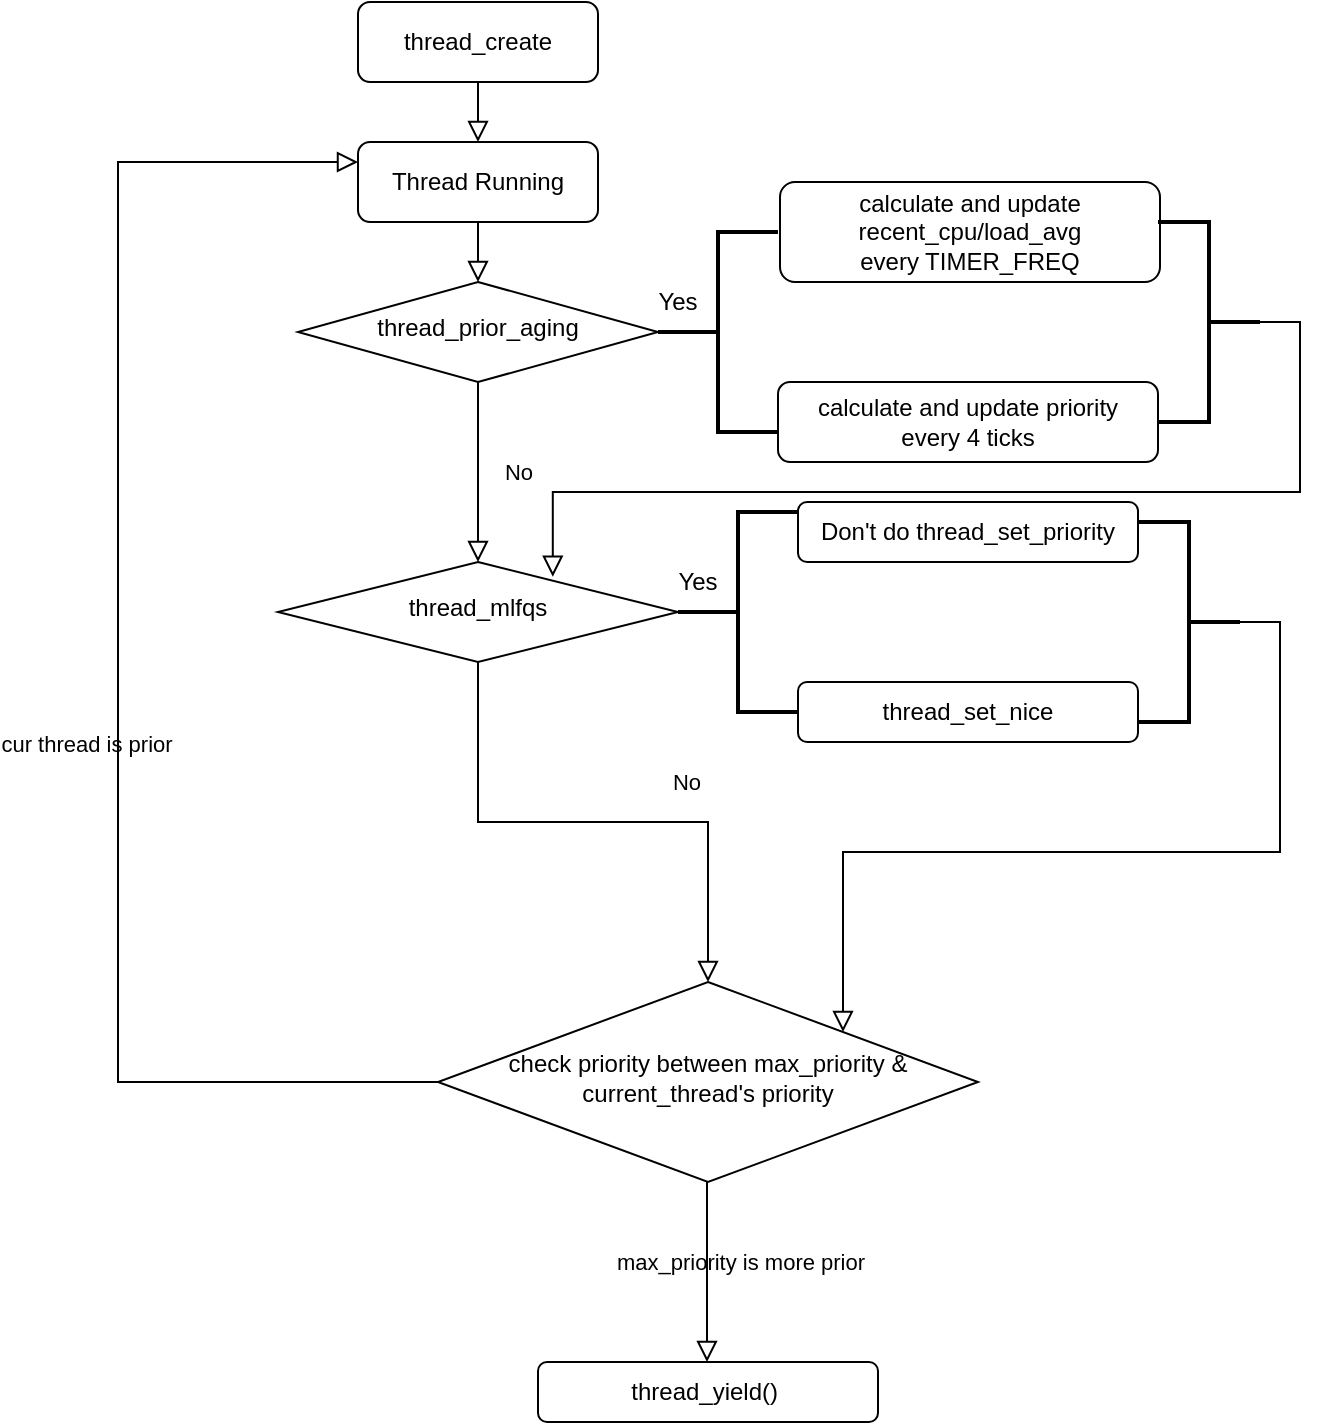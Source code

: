 <mxfile version="13.11.0" type="device"><diagram id="C5RBs43oDa-KdzZeNtuy" name="Page-1"><mxGraphModel dx="1303" dy="782" grid="1" gridSize="10" guides="1" tooltips="1" connect="1" arrows="1" fold="1" page="1" pageScale="1" pageWidth="827" pageHeight="1169" math="0" shadow="0"><root><mxCell id="WIyWlLk6GJQsqaUBKTNV-0"/><mxCell id="WIyWlLk6GJQsqaUBKTNV-1" parent="WIyWlLk6GJQsqaUBKTNV-0"/><mxCell id="WIyWlLk6GJQsqaUBKTNV-2" value="" style="rounded=0;html=1;jettySize=auto;orthogonalLoop=1;fontSize=11;endArrow=block;endFill=0;endSize=8;strokeWidth=1;shadow=0;labelBackgroundColor=none;edgeStyle=orthogonalEdgeStyle;" parent="WIyWlLk6GJQsqaUBKTNV-1" source="WIyWlLk6GJQsqaUBKTNV-3" target="WIyWlLk6GJQsqaUBKTNV-6" edge="1"><mxGeometry relative="1" as="geometry"/></mxCell><mxCell id="WIyWlLk6GJQsqaUBKTNV-3" value="Thread Running" style="rounded=1;whiteSpace=wrap;html=1;fontSize=12;glass=0;strokeWidth=1;shadow=0;" parent="WIyWlLk6GJQsqaUBKTNV-1" vertex="1"><mxGeometry x="260" y="130" width="120" height="40" as="geometry"/></mxCell><mxCell id="WIyWlLk6GJQsqaUBKTNV-4" value="No" style="rounded=0;html=1;jettySize=auto;orthogonalLoop=1;fontSize=11;endArrow=block;endFill=0;endSize=8;strokeWidth=1;shadow=0;labelBackgroundColor=none;edgeStyle=orthogonalEdgeStyle;" parent="WIyWlLk6GJQsqaUBKTNV-1" source="WIyWlLk6GJQsqaUBKTNV-6" target="WIyWlLk6GJQsqaUBKTNV-10" edge="1"><mxGeometry y="20" relative="1" as="geometry"><mxPoint as="offset"/></mxGeometry></mxCell><mxCell id="WIyWlLk6GJQsqaUBKTNV-6" value="thread_prior_aging" style="rhombus;whiteSpace=wrap;html=1;shadow=0;fontFamily=Helvetica;fontSize=12;align=center;strokeWidth=1;spacing=6;spacingTop=-4;" parent="WIyWlLk6GJQsqaUBKTNV-1" vertex="1"><mxGeometry x="230" y="200" width="180" height="50" as="geometry"/></mxCell><mxCell id="WIyWlLk6GJQsqaUBKTNV-7" value="calculate and update recent_cpu/load_avg&lt;br&gt;every TIMER_FREQ" style="rounded=1;whiteSpace=wrap;html=1;fontSize=12;glass=0;strokeWidth=1;shadow=0;" parent="WIyWlLk6GJQsqaUBKTNV-1" vertex="1"><mxGeometry x="471" y="150" width="190" height="50" as="geometry"/></mxCell><mxCell id="WIyWlLk6GJQsqaUBKTNV-8" value="No" style="rounded=0;html=1;jettySize=auto;orthogonalLoop=1;fontSize=11;endArrow=block;endFill=0;endSize=8;strokeWidth=1;shadow=0;labelBackgroundColor=none;edgeStyle=orthogonalEdgeStyle;entryX=0.5;entryY=0;entryDx=0;entryDy=0;" parent="WIyWlLk6GJQsqaUBKTNV-1" source="WIyWlLk6GJQsqaUBKTNV-10" target="HkyUETE2-J_K2iCRa9mg-22" edge="1"><mxGeometry x="0.333" y="20" relative="1" as="geometry"><mxPoint as="offset"/><mxPoint x="400" y="550" as="targetPoint"/></mxGeometry></mxCell><mxCell id="WIyWlLk6GJQsqaUBKTNV-10" value="thread_mlfqs" style="rhombus;whiteSpace=wrap;html=1;shadow=0;fontFamily=Helvetica;fontSize=12;align=center;strokeWidth=1;spacing=6;spacingTop=-4;" parent="WIyWlLk6GJQsqaUBKTNV-1" vertex="1"><mxGeometry x="220" y="340" width="200" height="50" as="geometry"/></mxCell><mxCell id="HkyUETE2-J_K2iCRa9mg-2" value="" style="strokeWidth=2;html=1;shape=mxgraph.flowchart.annotation_2;align=left;labelPosition=right;pointerEvents=1;" vertex="1" parent="WIyWlLk6GJQsqaUBKTNV-1"><mxGeometry x="410" y="175" width="60" height="100" as="geometry"/></mxCell><mxCell id="HkyUETE2-J_K2iCRa9mg-4" value="calculate and update priority&lt;br&gt;every 4 ticks" style="rounded=1;whiteSpace=wrap;html=1;fontSize=12;glass=0;strokeWidth=1;shadow=0;" vertex="1" parent="WIyWlLk6GJQsqaUBKTNV-1"><mxGeometry x="470" y="250" width="190" height="40" as="geometry"/></mxCell><mxCell id="HkyUETE2-J_K2iCRa9mg-6" value="Yes" style="text;html=1;strokeColor=none;fillColor=none;align=center;verticalAlign=middle;whiteSpace=wrap;rounded=0;" vertex="1" parent="WIyWlLk6GJQsqaUBKTNV-1"><mxGeometry x="400" y="200" width="40" height="20" as="geometry"/></mxCell><mxCell id="HkyUETE2-J_K2iCRa9mg-7" value="Don't do thread_set_priority" style="rounded=1;whiteSpace=wrap;html=1;fontSize=12;glass=0;strokeWidth=1;shadow=0;" vertex="1" parent="WIyWlLk6GJQsqaUBKTNV-1"><mxGeometry x="480" y="310" width="170" height="30" as="geometry"/></mxCell><mxCell id="HkyUETE2-J_K2iCRa9mg-8" value="" style="strokeWidth=2;html=1;shape=mxgraph.flowchart.annotation_2;align=left;labelPosition=right;pointerEvents=1;" vertex="1" parent="WIyWlLk6GJQsqaUBKTNV-1"><mxGeometry x="420" y="315" width="60" height="100" as="geometry"/></mxCell><mxCell id="HkyUETE2-J_K2iCRa9mg-10" value="thread_set_nice" style="rounded=1;whiteSpace=wrap;html=1;fontSize=12;glass=0;strokeWidth=1;shadow=0;" vertex="1" parent="WIyWlLk6GJQsqaUBKTNV-1"><mxGeometry x="480" y="400" width="170" height="30" as="geometry"/></mxCell><mxCell id="HkyUETE2-J_K2iCRa9mg-12" value="Yes" style="text;html=1;strokeColor=none;fillColor=none;align=center;verticalAlign=middle;whiteSpace=wrap;rounded=0;" vertex="1" parent="WIyWlLk6GJQsqaUBKTNV-1"><mxGeometry x="410" y="340" width="40" height="20" as="geometry"/></mxCell><mxCell id="HkyUETE2-J_K2iCRa9mg-13" value="" style="rounded=0;html=1;jettySize=auto;orthogonalLoop=1;fontSize=11;endArrow=block;endFill=0;endSize=8;strokeWidth=1;shadow=0;labelBackgroundColor=none;edgeStyle=orthogonalEdgeStyle;" edge="1" source="HkyUETE2-J_K2iCRa9mg-14" parent="WIyWlLk6GJQsqaUBKTNV-1"><mxGeometry relative="1" as="geometry"><mxPoint x="320" y="130" as="targetPoint"/></mxGeometry></mxCell><mxCell id="HkyUETE2-J_K2iCRa9mg-14" value="thread_create" style="rounded=1;whiteSpace=wrap;html=1;fontSize=12;glass=0;strokeWidth=1;shadow=0;" vertex="1" parent="WIyWlLk6GJQsqaUBKTNV-1"><mxGeometry x="260" y="60" width="120" height="40" as="geometry"/></mxCell><mxCell id="HkyUETE2-J_K2iCRa9mg-15" value="" style="strokeWidth=2;html=1;shape=mxgraph.flowchart.annotation_2;align=left;labelPosition=right;pointerEvents=1;rotation=-180;" vertex="1" parent="WIyWlLk6GJQsqaUBKTNV-1"><mxGeometry x="650" y="320" width="51" height="100" as="geometry"/></mxCell><mxCell id="HkyUETE2-J_K2iCRa9mg-18" value="" style="rounded=0;html=1;jettySize=auto;orthogonalLoop=1;fontSize=11;endArrow=block;endFill=0;endSize=8;strokeWidth=1;shadow=0;labelBackgroundColor=none;edgeStyle=orthogonalEdgeStyle;exitX=0;exitY=0.5;exitDx=0;exitDy=0;exitPerimeter=0;entryX=1;entryY=0;entryDx=0;entryDy=0;" edge="1" parent="WIyWlLk6GJQsqaUBKTNV-1" source="HkyUETE2-J_K2iCRa9mg-15" target="HkyUETE2-J_K2iCRa9mg-22"><mxGeometry relative="1" as="geometry"><mxPoint x="330" y="180" as="sourcePoint"/><mxPoint x="470" y="585" as="targetPoint"/></mxGeometry></mxCell><mxCell id="HkyUETE2-J_K2iCRa9mg-20" value="" style="strokeWidth=2;html=1;shape=mxgraph.flowchart.annotation_2;align=left;labelPosition=right;pointerEvents=1;rotation=-180;" vertex="1" parent="WIyWlLk6GJQsqaUBKTNV-1"><mxGeometry x="660" y="170" width="51" height="100" as="geometry"/></mxCell><mxCell id="HkyUETE2-J_K2iCRa9mg-21" value="" style="rounded=0;html=1;jettySize=auto;orthogonalLoop=1;fontSize=11;endArrow=block;endFill=0;endSize=8;strokeWidth=1;shadow=0;labelBackgroundColor=none;edgeStyle=orthogonalEdgeStyle;exitX=0;exitY=0.5;exitDx=0;exitDy=0;exitPerimeter=0;entryX=0.687;entryY=0.147;entryDx=0;entryDy=0;entryPerimeter=0;" edge="1" parent="WIyWlLk6GJQsqaUBKTNV-1" source="HkyUETE2-J_K2iCRa9mg-20" target="WIyWlLk6GJQsqaUBKTNV-10"><mxGeometry relative="1" as="geometry"><mxPoint x="711" y="380" as="sourcePoint"/><mxPoint x="460" y="580" as="targetPoint"/></mxGeometry></mxCell><mxCell id="HkyUETE2-J_K2iCRa9mg-22" value="check priority between max_priority &amp;amp; current_thread's priority" style="rhombus;whiteSpace=wrap;html=1;shadow=0;fontFamily=Helvetica;fontSize=12;align=center;strokeWidth=1;spacing=6;spacingTop=-4;" vertex="1" parent="WIyWlLk6GJQsqaUBKTNV-1"><mxGeometry x="300" y="550" width="270" height="100" as="geometry"/></mxCell><mxCell id="HkyUETE2-J_K2iCRa9mg-23" value="max_priority is more prior" style="rounded=0;html=1;jettySize=auto;orthogonalLoop=1;fontSize=11;endArrow=block;endFill=0;endSize=8;strokeWidth=1;shadow=0;labelBackgroundColor=none;edgeStyle=orthogonalEdgeStyle;" edge="1" parent="WIyWlLk6GJQsqaUBKTNV-1"><mxGeometry x="-0.111" y="16" relative="1" as="geometry"><mxPoint as="offset"/><mxPoint x="434.5" y="650" as="sourcePoint"/><mxPoint x="434.5" y="740" as="targetPoint"/></mxGeometry></mxCell><mxCell id="HkyUETE2-J_K2iCRa9mg-24" value="thread_yield()&amp;nbsp;" style="rounded=1;whiteSpace=wrap;html=1;fontSize=12;glass=0;strokeWidth=1;shadow=0;" vertex="1" parent="WIyWlLk6GJQsqaUBKTNV-1"><mxGeometry x="350" y="740" width="170" height="30" as="geometry"/></mxCell><mxCell id="HkyUETE2-J_K2iCRa9mg-25" value="cur thread is prior" style="rounded=0;html=1;jettySize=auto;orthogonalLoop=1;fontSize=11;endArrow=block;endFill=0;endSize=8;strokeWidth=1;shadow=0;labelBackgroundColor=none;edgeStyle=orthogonalEdgeStyle;exitX=0;exitY=0.5;exitDx=0;exitDy=0;entryX=0;entryY=0.25;entryDx=0;entryDy=0;" edge="1" parent="WIyWlLk6GJQsqaUBKTNV-1" source="HkyUETE2-J_K2iCRa9mg-22" target="WIyWlLk6GJQsqaUBKTNV-3"><mxGeometry x="-0.111" y="16" relative="1" as="geometry"><mxPoint as="offset"/><mxPoint x="444.5" y="660" as="sourcePoint"/><mxPoint x="140" y="120" as="targetPoint"/><Array as="points"><mxPoint x="140" y="600"/><mxPoint x="140" y="140"/></Array></mxGeometry></mxCell></root></mxGraphModel></diagram></mxfile>
